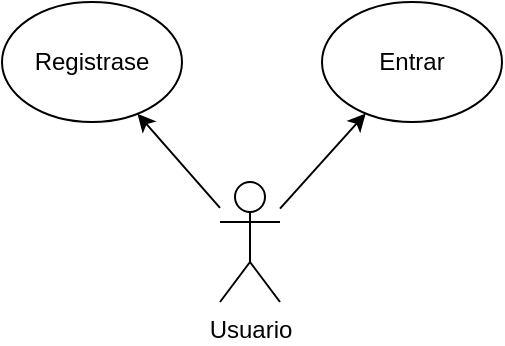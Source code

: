 <mxfile version="20.3.0" type="device"><diagram id="0Ye34lnJq4ODW3RR7lfp" name="Página-1"><mxGraphModel dx="1422" dy="865" grid="1" gridSize="10" guides="1" tooltips="1" connect="1" arrows="1" fold="1" page="1" pageScale="1" pageWidth="827" pageHeight="1169" math="0" shadow="0"><root><mxCell id="0"/><mxCell id="1" parent="0"/><mxCell id="5y04BGrvLJgtFeMquGqZ-1" value="Usuario" style="shape=umlActor;verticalLabelPosition=bottom;verticalAlign=top;html=1;outlineConnect=0;horizontal=1;" vertex="1" parent="1"><mxGeometry x="399" y="290" width="30" height="60" as="geometry"/></mxCell><mxCell id="5y04BGrvLJgtFeMquGqZ-2" value="Registrase" style="ellipse;whiteSpace=wrap;html=1;" vertex="1" parent="1"><mxGeometry x="290" y="200" width="90" height="60" as="geometry"/></mxCell><mxCell id="5y04BGrvLJgtFeMquGqZ-5" value="" style="endArrow=classic;html=1;rounded=0;" edge="1" parent="1" source="5y04BGrvLJgtFeMquGqZ-1" target="5y04BGrvLJgtFeMquGqZ-2"><mxGeometry width="50" height="50" relative="1" as="geometry"><mxPoint x="390" y="470" as="sourcePoint"/><mxPoint x="440" y="420" as="targetPoint"/></mxGeometry></mxCell><mxCell id="5y04BGrvLJgtFeMquGqZ-6" value="Entrar" style="ellipse;whiteSpace=wrap;html=1;" vertex="1" parent="1"><mxGeometry x="450" y="200" width="90" height="60" as="geometry"/></mxCell><mxCell id="5y04BGrvLJgtFeMquGqZ-7" value="" style="endArrow=classic;html=1;rounded=0;" edge="1" parent="1" source="5y04BGrvLJgtFeMquGqZ-1" target="5y04BGrvLJgtFeMquGqZ-6"><mxGeometry width="50" height="50" relative="1" as="geometry"><mxPoint x="390" y="470" as="sourcePoint"/><mxPoint x="440" y="420" as="targetPoint"/></mxGeometry></mxCell></root></mxGraphModel></diagram></mxfile>